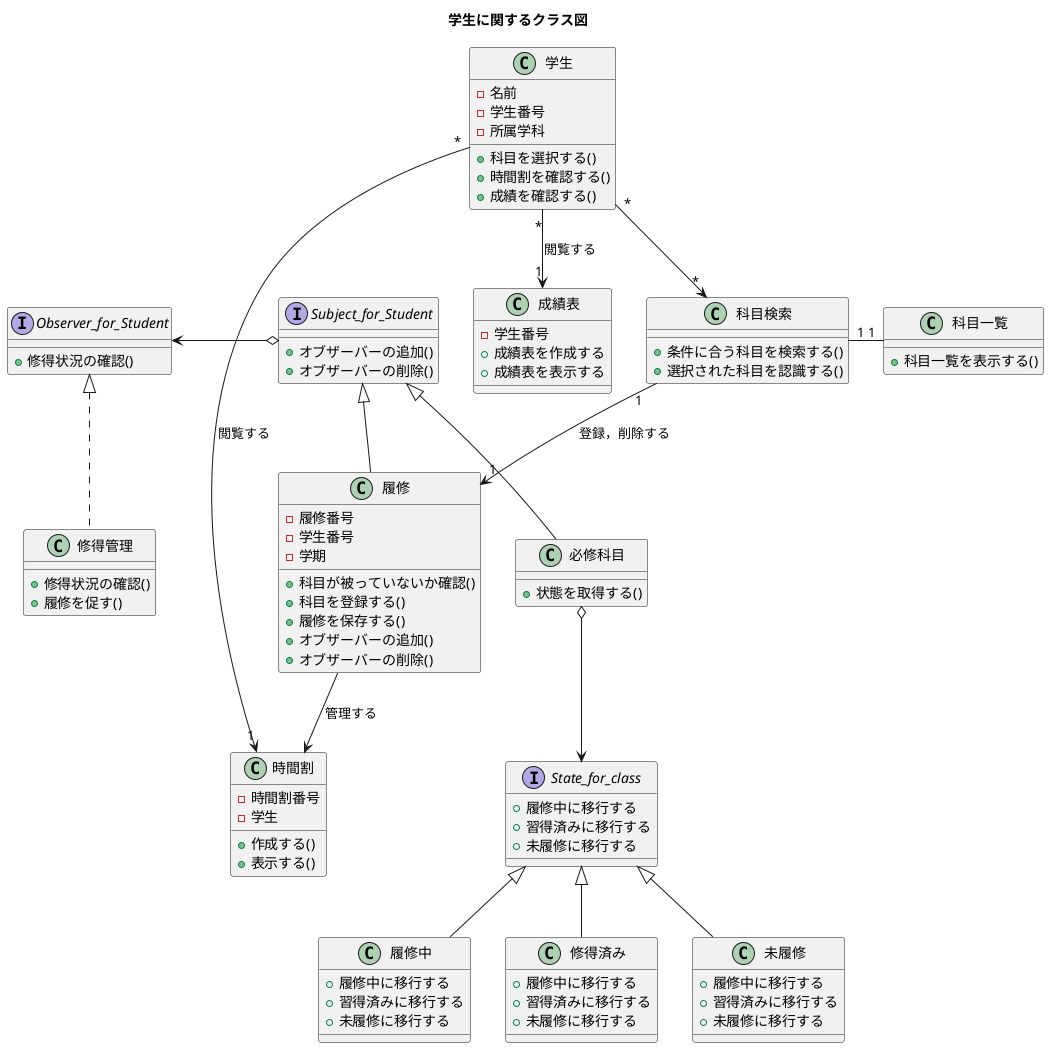 @startuml 9-3
title 学生に関するクラス図

'学生に関連するクラス
class 学生{
    - 名前
    - 学生番号
    - 所属学科
    + 科目を選択する()
    + 時間割を確認する()
    + 成績を確認する()
}

class 履修 {
    - 履修番号
    - 学生番号
    - 学期
    + 科目が被っていないか確認()
    + 科目を登録する()
    + 履修を保存する()
    + オブザーバーの追加()
    + オブザーバーの削除()
}

interface State_for_class {
    + 履修中に移行する
    + 習得済みに移行する
    + 未履修に移行する
}

class 履修中{
    + 履修中に移行する
    + 習得済みに移行する
    + 未履修に移行する
}

class 修得済み{
    + 履修中に移行する
    + 習得済みに移行する
    + 未履修に移行する
}

class 未履修{
    + 履修中に移行する
    + 習得済みに移行する
    + 未履修に移行する
}

class 科目検索 {
    + 条件に合う科目を検索する()
    + 選択された科目を認識する()
}

class 科目一覧 {
    + 科目一覧を表示する()
}

class 必修科目 {
    + 状態を取得する()
}

class 修得管理 {
    + 修得状況の確認()
    + 履修を促す()
}

class 成績表{
    - 学生番号
    + 成績表を作成する
    + 成績表を表示する
}

class 時間割{
    - 時間割番号
    - 学生
    + 作成する()
    + 表示する()
}

interface Observer_for_Student{
    + 修得状況の確認()
}

interface Subject_for_Student{
    + オブザーバーの追加()
    + オブザーバーの削除()
}

学生 "*"-->"*" 科目検索
学生 "*"-->"1" 時間割 : 閲覧する
学生 "*"-->"1" 成績表 : 閲覧する

履修 --> 時間割 : 管理する
科目検索 "1"-right-"1" 科目一覧
科目検索 "1"-->"1" 履修 : 登録，削除する

Observer_for_Student <|.. 修得管理
Observer_for_Student <-right-o Subject_for_Student
Subject_for_Student <|-- 必修科目
Subject_for_Student <|-- 履修

必修科目 o--> State_for_class
State_for_class <|-- 履修中
State_for_class <|-- 修得済み
State_for_class <|-- 未履修
@enduml